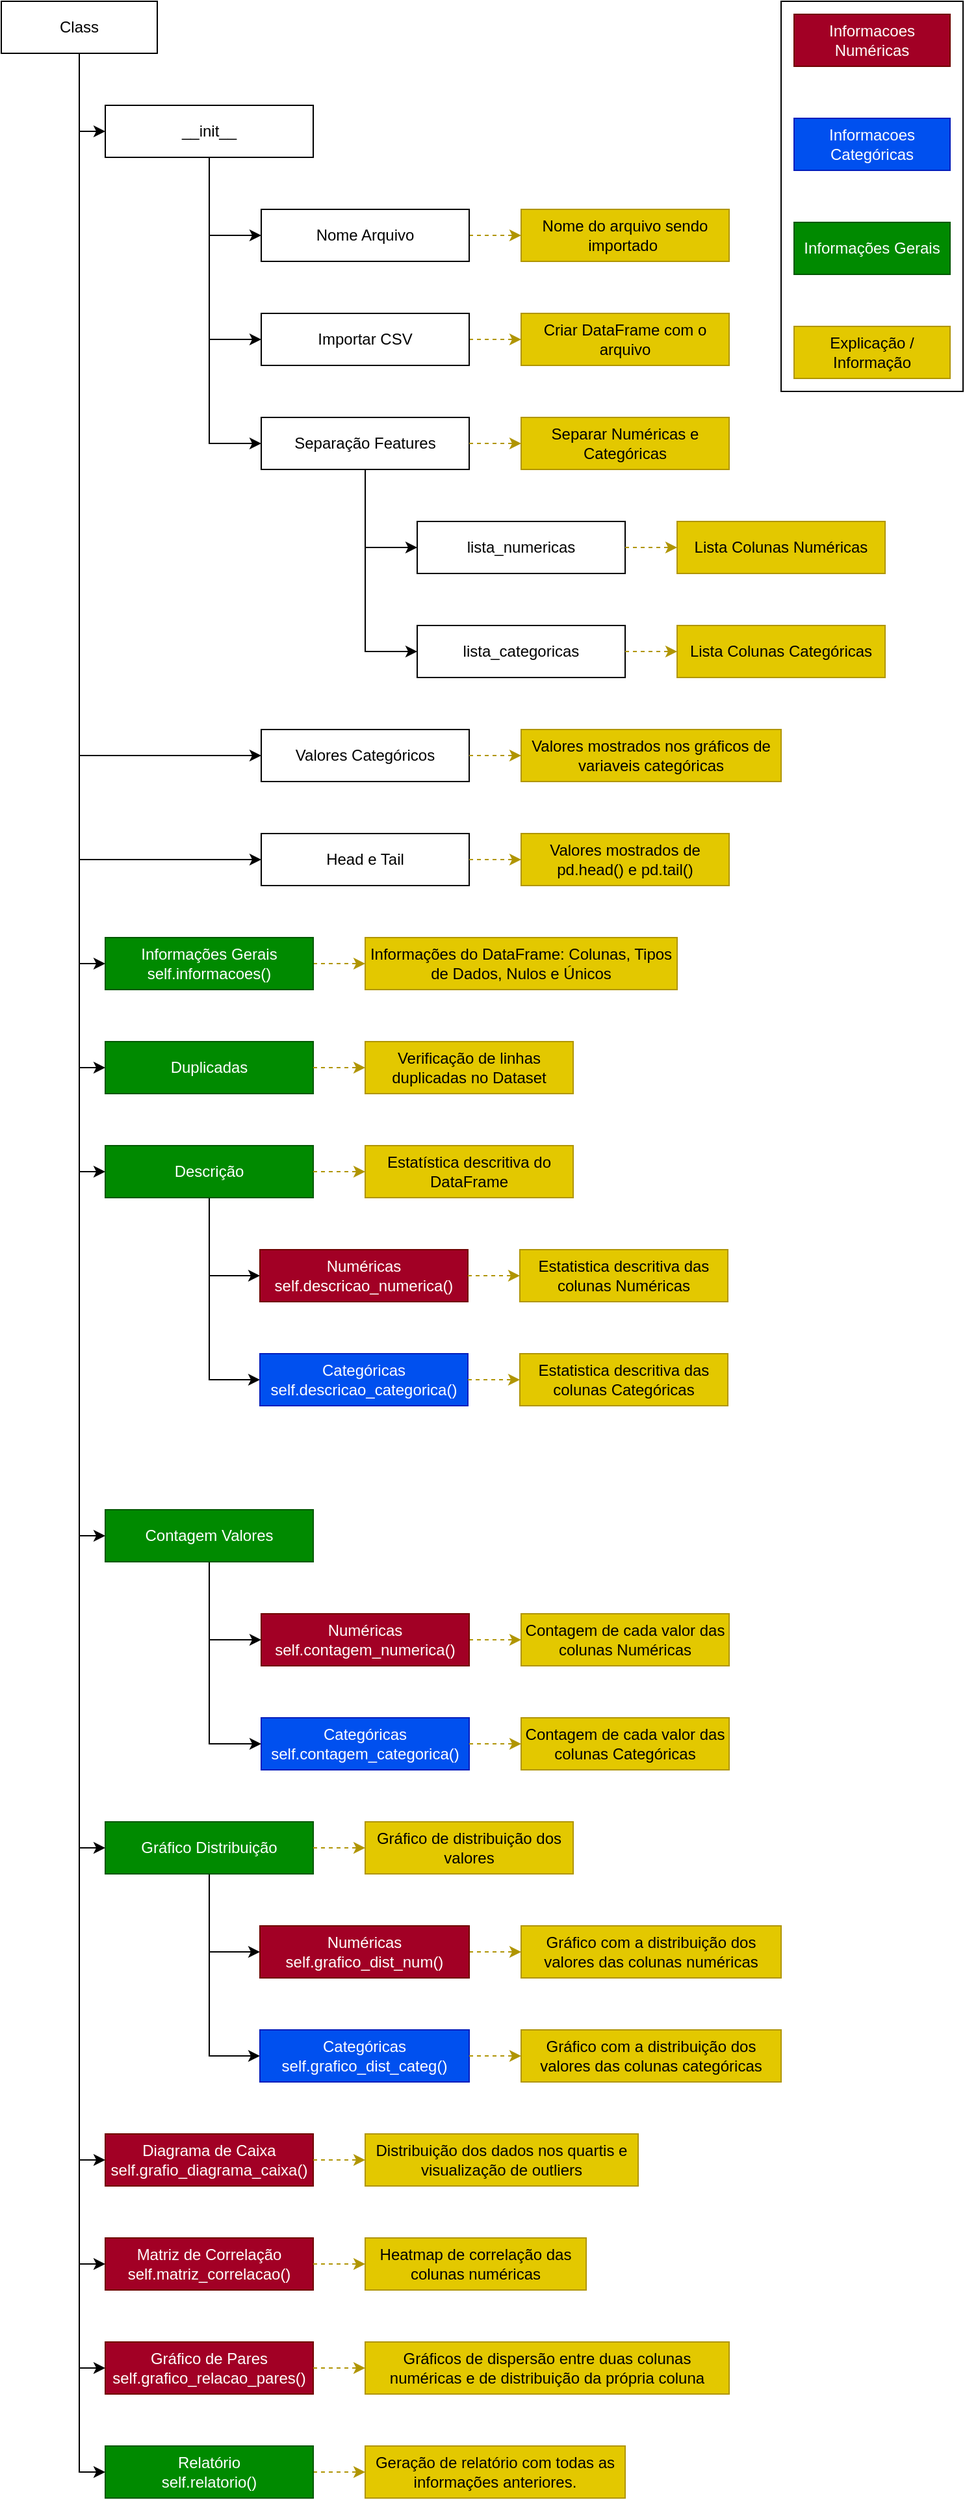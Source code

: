 <mxfile version="24.7.8">
  <diagram name="Page-1" id="e8NcMfRpyRCysMWZdbiD">
    <mxGraphModel dx="685" dy="813" grid="1" gridSize="10" guides="1" tooltips="1" connect="1" arrows="1" fold="1" page="1" pageScale="1" pageWidth="827" pageHeight="1169" math="0" shadow="0">
      <root>
        <mxCell id="0" />
        <mxCell id="1" parent="0" />
        <mxCell id="BRTqTrgbiYK0Ruy9-HGk-38" value="" style="edgeStyle=orthogonalEdgeStyle;rounded=0;orthogonalLoop=1;jettySize=auto;html=1;dashed=1;fillColor=#e3c800;strokeColor=#B09500;entryX=0;entryY=0.5;entryDx=0;entryDy=0;exitX=1;exitY=0.5;exitDx=0;exitDy=0;" parent="1" source="BRTqTrgbiYK0Ruy9-HGk-36" target="BRTqTrgbiYK0Ruy9-HGk-37" edge="1">
          <mxGeometry relative="1" as="geometry">
            <mxPoint x="389" y="1580" as="sourcePoint" />
            <mxPoint x="489" y="1610" as="targetPoint" />
          </mxGeometry>
        </mxCell>
        <mxCell id="_vq3Z08XX0XBP9HJLTH1-20" style="edgeStyle=orthogonalEdgeStyle;rounded=0;orthogonalLoop=1;jettySize=auto;html=1;entryX=0;entryY=0.5;entryDx=0;entryDy=0;exitX=0.5;exitY=1;exitDx=0;exitDy=0;" parent="1" source="TaPZH9mNPw8vO54X3EI6-1" target="_vq3Z08XX0XBP9HJLTH1-40" edge="1">
          <mxGeometry relative="1" as="geometry">
            <mxPoint x="50" y="280" as="sourcePoint" />
            <mxPoint x="160" y="1220" as="targetPoint" />
          </mxGeometry>
        </mxCell>
        <mxCell id="_vq3Z08XX0XBP9HJLTH1-30" style="edgeStyle=orthogonalEdgeStyle;rounded=0;orthogonalLoop=1;jettySize=auto;html=1;entryX=0;entryY=0.5;entryDx=0;entryDy=0;exitX=0.5;exitY=1;exitDx=0;exitDy=0;" parent="1" source="TaPZH9mNPw8vO54X3EI6-1" target="_vq3Z08XX0XBP9HJLTH1-27" edge="1">
          <mxGeometry relative="1" as="geometry">
            <mxPoint x="70" y="240" as="sourcePoint" />
          </mxGeometry>
        </mxCell>
        <mxCell id="MgwHLTYjM0skeYlXq_RX-8" style="edgeStyle=orthogonalEdgeStyle;rounded=0;orthogonalLoop=1;jettySize=auto;html=1;entryX=0;entryY=0.5;entryDx=0;entryDy=0;exitX=0.5;exitY=1;exitDx=0;exitDy=0;" parent="1" source="TaPZH9mNPw8vO54X3EI6-1" target="MgwHLTYjM0skeYlXq_RX-2" edge="1">
          <mxGeometry relative="1" as="geometry">
            <mxPoint x="50" y="130" as="sourcePoint" />
          </mxGeometry>
        </mxCell>
        <mxCell id="BRTqTrgbiYK0Ruy9-HGk-10" style="edgeStyle=orthogonalEdgeStyle;rounded=0;orthogonalLoop=1;jettySize=auto;html=1;entryX=0;entryY=0.5;entryDx=0;entryDy=0;exitX=0.5;exitY=1;exitDx=0;exitDy=0;" parent="1" source="TaPZH9mNPw8vO54X3EI6-1" target="BRTqTrgbiYK0Ruy9-HGk-9" edge="1">
          <mxGeometry relative="1" as="geometry" />
        </mxCell>
        <mxCell id="BRTqTrgbiYK0Ruy9-HGk-14" style="edgeStyle=orthogonalEdgeStyle;rounded=0;orthogonalLoop=1;jettySize=auto;html=1;entryX=0;entryY=0.5;entryDx=0;entryDy=0;exitX=0.5;exitY=1;exitDx=0;exitDy=0;" parent="1" source="TaPZH9mNPw8vO54X3EI6-1" target="BRTqTrgbiYK0Ruy9-HGk-13" edge="1">
          <mxGeometry relative="1" as="geometry" />
        </mxCell>
        <mxCell id="BRTqTrgbiYK0Ruy9-HGk-32" style="edgeStyle=orthogonalEdgeStyle;rounded=0;orthogonalLoop=1;jettySize=auto;html=1;exitX=0.5;exitY=1;exitDx=0;exitDy=0;entryX=0;entryY=0.5;entryDx=0;entryDy=0;" parent="1" source="TaPZH9mNPw8vO54X3EI6-1" target="BRTqTrgbiYK0Ruy9-HGk-31" edge="1">
          <mxGeometry relative="1" as="geometry">
            <mxPoint x="30" y="300" as="targetPoint" />
          </mxGeometry>
        </mxCell>
        <mxCell id="BRTqTrgbiYK0Ruy9-HGk-45" style="edgeStyle=orthogonalEdgeStyle;rounded=0;orthogonalLoop=1;jettySize=auto;html=1;exitX=0.5;exitY=1;exitDx=0;exitDy=0;entryX=0;entryY=0.5;entryDx=0;entryDy=0;" parent="1" source="TaPZH9mNPw8vO54X3EI6-1" target="BRTqTrgbiYK0Ruy9-HGk-44" edge="1">
          <mxGeometry relative="1" as="geometry">
            <mxPoint x="60" y="280" as="targetPoint" />
            <mxPoint x="60" y="110" as="sourcePoint" />
          </mxGeometry>
        </mxCell>
        <mxCell id="BRTqTrgbiYK0Ruy9-HGk-52" style="edgeStyle=orthogonalEdgeStyle;rounded=0;orthogonalLoop=1;jettySize=auto;html=1;exitX=0.5;exitY=1;exitDx=0;exitDy=0;entryX=0;entryY=0.5;entryDx=0;entryDy=0;" parent="1" source="TaPZH9mNPw8vO54X3EI6-1" target="BRTqTrgbiYK0Ruy9-HGk-49" edge="1">
          <mxGeometry relative="1" as="geometry">
            <mxPoint x="50" y="280" as="targetPoint" />
            <mxPoint x="70" y="120" as="sourcePoint" />
          </mxGeometry>
        </mxCell>
        <mxCell id="BRTqTrgbiYK0Ruy9-HGk-54" style="edgeStyle=orthogonalEdgeStyle;rounded=0;orthogonalLoop=1;jettySize=auto;html=1;exitX=0.5;exitY=1;exitDx=0;exitDy=0;entryX=0;entryY=0.5;entryDx=0;entryDy=0;" parent="1" source="TaPZH9mNPw8vO54X3EI6-1" target="BRTqTrgbiYK0Ruy9-HGk-53" edge="1">
          <mxGeometry relative="1" as="geometry">
            <mxPoint x="50" y="280" as="targetPoint" />
          </mxGeometry>
        </mxCell>
        <mxCell id="BRTqTrgbiYK0Ruy9-HGk-58" style="edgeStyle=orthogonalEdgeStyle;rounded=0;orthogonalLoop=1;jettySize=auto;html=1;exitX=0.5;exitY=1;exitDx=0;exitDy=0;entryX=0;entryY=0.5;entryDx=0;entryDy=0;" parent="1" source="TaPZH9mNPw8vO54X3EI6-1" target="BRTqTrgbiYK0Ruy9-HGk-57" edge="1">
          <mxGeometry relative="1" as="geometry">
            <mxPoint x="60" y="270" as="targetPoint" />
          </mxGeometry>
        </mxCell>
        <mxCell id="AU4asDcsTWeyy-CAVOsh-3" style="edgeStyle=orthogonalEdgeStyle;rounded=0;orthogonalLoop=1;jettySize=auto;html=1;entryX=0;entryY=0.5;entryDx=0;entryDy=0;exitX=0.5;exitY=1;exitDx=0;exitDy=0;" edge="1" parent="1" source="TaPZH9mNPw8vO54X3EI6-1" target="AU4asDcsTWeyy-CAVOsh-1">
          <mxGeometry relative="1" as="geometry" />
        </mxCell>
        <mxCell id="AU4asDcsTWeyy-CAVOsh-4" style="edgeStyle=orthogonalEdgeStyle;rounded=0;orthogonalLoop=1;jettySize=auto;html=1;entryX=0;entryY=0.5;entryDx=0;entryDy=0;exitX=0.5;exitY=1;exitDx=0;exitDy=0;" edge="1" parent="1" source="TaPZH9mNPw8vO54X3EI6-1" target="AU4asDcsTWeyy-CAVOsh-2">
          <mxGeometry relative="1" as="geometry" />
        </mxCell>
        <mxCell id="TaPZH9mNPw8vO54X3EI6-1" value="Class" style="rounded=0;whiteSpace=wrap;html=1;" parent="1" vertex="1">
          <mxGeometry x="40" y="40" width="120" height="40" as="geometry" />
        </mxCell>
        <mxCell id="TaPZH9mNPw8vO54X3EI6-5" value="" style="edgeStyle=orthogonalEdgeStyle;rounded=0;orthogonalLoop=1;jettySize=auto;html=1;dashed=1;fillColor=#e3c800;strokeColor=#B09500;exitX=1;exitY=0.5;exitDx=0;exitDy=0;entryX=0;entryY=0.5;entryDx=0;entryDy=0;" parent="1" source="TaPZH9mNPw8vO54X3EI6-2" target="TaPZH9mNPw8vO54X3EI6-4" edge="1">
          <mxGeometry relative="1" as="geometry">
            <mxPoint x="410" y="240" as="sourcePoint" />
          </mxGeometry>
        </mxCell>
        <mxCell id="TaPZH9mNPw8vO54X3EI6-2" value="Importar CSV" style="rounded=0;whiteSpace=wrap;html=1;" parent="1" vertex="1">
          <mxGeometry x="240" y="280" width="160" height="40" as="geometry" />
        </mxCell>
        <mxCell id="TaPZH9mNPw8vO54X3EI6-4" value="Criar DataFrame com o arquivo" style="rounded=0;whiteSpace=wrap;html=1;fillColor=#e3c800;fontColor=#000000;strokeColor=#B09500;" parent="1" vertex="1">
          <mxGeometry x="440" y="280" width="160" height="40" as="geometry" />
        </mxCell>
        <mxCell id="BRTqTrgbiYK0Ruy9-HGk-5" style="edgeStyle=orthogonalEdgeStyle;rounded=0;orthogonalLoop=1;jettySize=auto;html=1;entryX=0;entryY=0.5;entryDx=0;entryDy=0;exitX=0.5;exitY=1;exitDx=0;exitDy=0;" parent="1" source="TaPZH9mNPw8vO54X3EI6-6" target="_vq3Z08XX0XBP9HJLTH1-1" edge="1">
          <mxGeometry relative="1" as="geometry">
            <mxPoint x="190" y="440" as="sourcePoint" />
          </mxGeometry>
        </mxCell>
        <mxCell id="BRTqTrgbiYK0Ruy9-HGk-6" style="edgeStyle=orthogonalEdgeStyle;rounded=0;orthogonalLoop=1;jettySize=auto;html=1;entryX=0;entryY=0.5;entryDx=0;entryDy=0;exitX=0.5;exitY=1;exitDx=0;exitDy=0;" parent="1" source="TaPZH9mNPw8vO54X3EI6-6" target="_vq3Z08XX0XBP9HJLTH1-2" edge="1">
          <mxGeometry relative="1" as="geometry" />
        </mxCell>
        <mxCell id="TaPZH9mNPw8vO54X3EI6-6" value="Separação Features" style="rounded=0;whiteSpace=wrap;html=1;" parent="1" vertex="1">
          <mxGeometry x="240" y="360" width="160" height="40" as="geometry" />
        </mxCell>
        <mxCell id="TaPZH9mNPw8vO54X3EI6-8" value="Separar Numéricas e Categóricas" style="rounded=0;whiteSpace=wrap;html=1;fillColor=#e3c800;fontColor=#000000;strokeColor=#B09500;" parent="1" vertex="1">
          <mxGeometry x="440" y="360" width="160" height="40" as="geometry" />
        </mxCell>
        <mxCell id="TaPZH9mNPw8vO54X3EI6-9" value="" style="edgeStyle=orthogonalEdgeStyle;rounded=0;orthogonalLoop=1;jettySize=auto;html=1;dashed=1;fillColor=#e3c800;strokeColor=#B09500;exitX=1;exitY=0.5;exitDx=0;exitDy=0;entryX=0;entryY=0.5;entryDx=0;entryDy=0;" parent="1" source="TaPZH9mNPw8vO54X3EI6-6" target="TaPZH9mNPw8vO54X3EI6-8" edge="1">
          <mxGeometry relative="1" as="geometry">
            <mxPoint x="330" y="310" as="sourcePoint" />
            <mxPoint x="490" y="450" as="targetPoint" />
          </mxGeometry>
        </mxCell>
        <mxCell id="_vq3Z08XX0XBP9HJLTH1-1" value="lista_numericas" style="rounded=0;whiteSpace=wrap;html=1;" parent="1" vertex="1">
          <mxGeometry x="360" y="440" width="160" height="40" as="geometry" />
        </mxCell>
        <mxCell id="_vq3Z08XX0XBP9HJLTH1-2" value="lista_categoricas" style="rounded=0;whiteSpace=wrap;html=1;" parent="1" vertex="1">
          <mxGeometry x="360" y="520" width="160" height="40" as="geometry" />
        </mxCell>
        <mxCell id="_vq3Z08XX0XBP9HJLTH1-13" value="Lista Colunas Numéricas" style="rounded=0;whiteSpace=wrap;html=1;fillColor=#e3c800;fontColor=#000000;strokeColor=#B09500;" parent="1" vertex="1">
          <mxGeometry x="560" y="440" width="160" height="40" as="geometry" />
        </mxCell>
        <mxCell id="_vq3Z08XX0XBP9HJLTH1-14" value="" style="edgeStyle=orthogonalEdgeStyle;rounded=0;orthogonalLoop=1;jettySize=auto;html=1;dashed=1;fillColor=#e3c800;strokeColor=#B09500;entryX=0;entryY=0.5;entryDx=0;entryDy=0;exitX=1;exitY=0.5;exitDx=0;exitDy=0;" parent="1" source="_vq3Z08XX0XBP9HJLTH1-1" target="_vq3Z08XX0XBP9HJLTH1-13" edge="1">
          <mxGeometry relative="1" as="geometry">
            <mxPoint x="450" y="430" as="sourcePoint" />
            <mxPoint x="570" y="530" as="targetPoint" />
          </mxGeometry>
        </mxCell>
        <mxCell id="_vq3Z08XX0XBP9HJLTH1-15" value="Lista Colunas Categóricas" style="rounded=0;whiteSpace=wrap;html=1;fillColor=#e3c800;fontColor=#000000;strokeColor=#B09500;" parent="1" vertex="1">
          <mxGeometry x="560" y="520" width="160" height="40" as="geometry" />
        </mxCell>
        <mxCell id="_vq3Z08XX0XBP9HJLTH1-16" value="" style="edgeStyle=orthogonalEdgeStyle;rounded=0;orthogonalLoop=1;jettySize=auto;html=1;dashed=1;fillColor=#e3c800;strokeColor=#B09500;entryX=0;entryY=0.5;entryDx=0;entryDy=0;exitX=1;exitY=0.5;exitDx=0;exitDy=0;" parent="1" source="_vq3Z08XX0XBP9HJLTH1-2" target="_vq3Z08XX0XBP9HJLTH1-15" edge="1">
          <mxGeometry relative="1" as="geometry">
            <mxPoint x="460" y="510" as="sourcePoint" />
            <mxPoint x="570" y="610" as="targetPoint" />
          </mxGeometry>
        </mxCell>
        <mxCell id="BRTqTrgbiYK0Ruy9-HGk-25" value="" style="edgeStyle=orthogonalEdgeStyle;rounded=0;orthogonalLoop=1;jettySize=auto;html=1;fillColor=#e3c800;strokeColor=#B09500;dashed=1;entryX=0;entryY=0.5;entryDx=0;entryDy=0;exitX=1;exitY=0.5;exitDx=0;exitDy=0;" parent="1" source="_vq3Z08XX0XBP9HJLTH1-21" target="_vq3Z08XX0XBP9HJLTH1-24" edge="1">
          <mxGeometry relative="1" as="geometry">
            <mxPoint x="420" y="1240" as="sourcePoint" />
            <mxPoint x="430" y="1260" as="targetPoint" />
          </mxGeometry>
        </mxCell>
        <mxCell id="_vq3Z08XX0XBP9HJLTH1-21" value="&lt;div&gt;Numéricas&lt;/div&gt;&lt;div&gt;self.contagem_numerica()&lt;br&gt;&lt;/div&gt;" style="rounded=0;whiteSpace=wrap;html=1;fillColor=#a20025;fontColor=#ffffff;strokeColor=#6F0000;" parent="1" vertex="1">
          <mxGeometry x="240" y="1280" width="160" height="40" as="geometry" />
        </mxCell>
        <mxCell id="_vq3Z08XX0XBP9HJLTH1-24" value="Contagem de cada valor das colunas Numéricas" style="rounded=0;whiteSpace=wrap;html=1;fillColor=#e3c800;fontColor=#000000;strokeColor=#B09500;" parent="1" vertex="1">
          <mxGeometry x="440" y="1280" width="160" height="40" as="geometry" />
        </mxCell>
        <mxCell id="_vq3Z08XX0XBP9HJLTH1-28" style="edgeStyle=orthogonalEdgeStyle;rounded=0;orthogonalLoop=1;jettySize=auto;html=1;entryX=0;entryY=0.5;entryDx=0;entryDy=0;exitX=0.5;exitY=1;exitDx=0;exitDy=0;" parent="1" source="_vq3Z08XX0XBP9HJLTH1-27" target="TaPZH9mNPw8vO54X3EI6-2" edge="1">
          <mxGeometry relative="1" as="geometry" />
        </mxCell>
        <mxCell id="_vq3Z08XX0XBP9HJLTH1-29" style="edgeStyle=orthogonalEdgeStyle;rounded=0;orthogonalLoop=1;jettySize=auto;html=1;entryX=0;entryY=0.5;entryDx=0;entryDy=0;exitX=0.5;exitY=1;exitDx=0;exitDy=0;" parent="1" source="_vq3Z08XX0XBP9HJLTH1-27" target="TaPZH9mNPw8vO54X3EI6-6" edge="1">
          <mxGeometry relative="1" as="geometry" />
        </mxCell>
        <mxCell id="BRTqTrgbiYK0Ruy9-HGk-2" style="edgeStyle=orthogonalEdgeStyle;rounded=0;orthogonalLoop=1;jettySize=auto;html=1;entryX=0;entryY=0.5;entryDx=0;entryDy=0;exitX=0.5;exitY=1;exitDx=0;exitDy=0;" parent="1" source="_vq3Z08XX0XBP9HJLTH1-27" target="BRTqTrgbiYK0Ruy9-HGk-1" edge="1">
          <mxGeometry relative="1" as="geometry">
            <mxPoint x="140" y="190" as="sourcePoint" />
          </mxGeometry>
        </mxCell>
        <mxCell id="_vq3Z08XX0XBP9HJLTH1-27" value="__init__" style="rounded=0;whiteSpace=wrap;html=1;" parent="1" vertex="1">
          <mxGeometry x="120" y="120" width="160" height="40" as="geometry" />
        </mxCell>
        <mxCell id="_vq3Z08XX0XBP9HJLTH1-40" value="Duplicadas" style="rounded=0;whiteSpace=wrap;html=1;fillColor=#008a00;fontColor=#ffffff;strokeColor=#005700;" parent="1" vertex="1">
          <mxGeometry x="120" y="840" width="160" height="40" as="geometry" />
        </mxCell>
        <mxCell id="_vq3Z08XX0XBP9HJLTH1-41" value="Verificação de linhas duplicadas no Dataset" style="rounded=0;whiteSpace=wrap;html=1;fillColor=#e3c800;fontColor=#000000;strokeColor=#B09500;" parent="1" vertex="1">
          <mxGeometry x="320" y="840" width="160" height="40" as="geometry" />
        </mxCell>
        <mxCell id="_vq3Z08XX0XBP9HJLTH1-42" value="" style="edgeStyle=orthogonalEdgeStyle;rounded=0;orthogonalLoop=1;jettySize=auto;html=1;dashed=1;fillColor=#e3c800;strokeColor=#B09500;entryX=0;entryY=0.5;entryDx=0;entryDy=0;exitX=1;exitY=0.5;exitDx=0;exitDy=0;" parent="1" source="_vq3Z08XX0XBP9HJLTH1-40" target="_vq3Z08XX0XBP9HJLTH1-41" edge="1">
          <mxGeometry relative="1" as="geometry">
            <mxPoint x="280" y="910" as="sourcePoint" />
            <mxPoint x="370" y="930" as="targetPoint" />
          </mxGeometry>
        </mxCell>
        <mxCell id="_vq3Z08XX0XBP9HJLTH1-43" value="&lt;div&gt;Categóricas&lt;/div&gt;&lt;div&gt;self.contagem_categorica()&lt;br&gt;&lt;/div&gt;" style="rounded=0;whiteSpace=wrap;html=1;fillColor=#0050ef;fontColor=#ffffff;strokeColor=#001DBC;" parent="1" vertex="1">
          <mxGeometry x="240" y="1360" width="160" height="40" as="geometry" />
        </mxCell>
        <mxCell id="_vq3Z08XX0XBP9HJLTH1-44" value="Contagem de cada valor das colunas Categóricas" style="rounded=0;whiteSpace=wrap;html=1;fillColor=#e3c800;fontColor=#000000;strokeColor=#B09500;" parent="1" vertex="1">
          <mxGeometry x="440" y="1360" width="160" height="40" as="geometry" />
        </mxCell>
        <mxCell id="_vq3Z08XX0XBP9HJLTH1-45" value="" style="edgeStyle=orthogonalEdgeStyle;rounded=0;orthogonalLoop=1;jettySize=auto;html=1;dashed=1;fillColor=#e3c800;strokeColor=#B09500;entryX=0;entryY=0.5;entryDx=0;entryDy=0;exitX=1;exitY=0.5;exitDx=0;exitDy=0;" parent="1" source="_vq3Z08XX0XBP9HJLTH1-43" target="_vq3Z08XX0XBP9HJLTH1-44" edge="1">
          <mxGeometry relative="1" as="geometry">
            <mxPoint x="390" y="1410" as="sourcePoint" />
            <mxPoint x="490" y="1450" as="targetPoint" />
          </mxGeometry>
        </mxCell>
        <mxCell id="BRTqTrgbiYK0Ruy9-HGk-42" style="edgeStyle=orthogonalEdgeStyle;rounded=0;orthogonalLoop=1;jettySize=auto;html=1;entryX=0;entryY=0.5;entryDx=0;entryDy=0;" parent="1" source="MgwHLTYjM0skeYlXq_RX-2" target="BRTqTrgbiYK0Ruy9-HGk-36" edge="1">
          <mxGeometry relative="1" as="geometry" />
        </mxCell>
        <mxCell id="BRTqTrgbiYK0Ruy9-HGk-43" style="edgeStyle=orthogonalEdgeStyle;rounded=0;orthogonalLoop=1;jettySize=auto;html=1;entryX=0;entryY=0.5;entryDx=0;entryDy=0;" parent="1" source="MgwHLTYjM0skeYlXq_RX-2" target="BRTqTrgbiYK0Ruy9-HGk-39" edge="1">
          <mxGeometry relative="1" as="geometry" />
        </mxCell>
        <mxCell id="MgwHLTYjM0skeYlXq_RX-2" value="Gráfico Distribuição" style="rounded=0;whiteSpace=wrap;html=1;fillColor=#008a00;fontColor=#ffffff;strokeColor=#005700;" parent="1" vertex="1">
          <mxGeometry x="120" y="1440" width="160" height="40" as="geometry" />
        </mxCell>
        <mxCell id="mS4xfOYdUZrDkrwLqn_w-1" value="Gráfico de distribuição dos valores" style="rounded=0;whiteSpace=wrap;html=1;fillColor=#e3c800;fontColor=#000000;strokeColor=#B09500;" parent="1" vertex="1">
          <mxGeometry x="320" y="1440" width="160" height="40" as="geometry" />
        </mxCell>
        <mxCell id="mS4xfOYdUZrDkrwLqn_w-2" value="" style="edgeStyle=orthogonalEdgeStyle;rounded=0;orthogonalLoop=1;jettySize=auto;html=1;dashed=1;fillColor=#e3c800;strokeColor=#B09500;entryX=0;entryY=0.5;entryDx=0;entryDy=0;exitX=1;exitY=0.5;exitDx=0;exitDy=0;" parent="1" source="MgwHLTYjM0skeYlXq_RX-2" target="mS4xfOYdUZrDkrwLqn_w-1" edge="1">
          <mxGeometry relative="1" as="geometry">
            <mxPoint x="340" y="1490" as="sourcePoint" />
            <mxPoint x="450" y="1600" as="targetPoint" />
          </mxGeometry>
        </mxCell>
        <mxCell id="BRTqTrgbiYK0Ruy9-HGk-4" style="edgeStyle=orthogonalEdgeStyle;rounded=0;orthogonalLoop=1;jettySize=auto;html=1;entryX=0;entryY=0.5;entryDx=0;entryDy=0;dashed=1;fillColor=#e3c800;strokeColor=#B09500;exitX=1;exitY=0.5;exitDx=0;exitDy=0;" parent="1" source="BRTqTrgbiYK0Ruy9-HGk-1" target="BRTqTrgbiYK0Ruy9-HGk-3" edge="1">
          <mxGeometry relative="1" as="geometry" />
        </mxCell>
        <mxCell id="BRTqTrgbiYK0Ruy9-HGk-1" value="Nome Arquivo" style="rounded=0;whiteSpace=wrap;html=1;" parent="1" vertex="1">
          <mxGeometry x="240" y="200" width="160" height="40" as="geometry" />
        </mxCell>
        <mxCell id="BRTqTrgbiYK0Ruy9-HGk-3" value="Nome do arquivo sendo importado&amp;nbsp;" style="rounded=0;whiteSpace=wrap;html=1;fillColor=#e3c800;fontColor=#000000;strokeColor=#B09500;" parent="1" vertex="1">
          <mxGeometry x="440" y="200" width="160" height="40" as="geometry" />
        </mxCell>
        <mxCell id="BRTqTrgbiYK0Ruy9-HGk-8" value="" style="group" parent="1" vertex="1" connectable="0">
          <mxGeometry x="640" y="40" width="140" height="300" as="geometry" />
        </mxCell>
        <mxCell id="_vq3Z08XX0XBP9HJLTH1-32" value="Informacoes Numéricas" style="rounded=0;whiteSpace=wrap;html=1;fillColor=#a20025;fontColor=#ffffff;strokeColor=#6F0000;" parent="BRTqTrgbiYK0Ruy9-HGk-8" vertex="1">
          <mxGeometry x="10" y="10" width="120" height="40" as="geometry" />
        </mxCell>
        <mxCell id="_vq3Z08XX0XBP9HJLTH1-33" value="Informacoes Categóricas" style="rounded=0;whiteSpace=wrap;html=1;fillColor=#0050ef;fontColor=#ffffff;strokeColor=#001DBC;" parent="BRTqTrgbiYK0Ruy9-HGk-8" vertex="1">
          <mxGeometry x="10" y="90" width="120" height="40" as="geometry" />
        </mxCell>
        <mxCell id="_vq3Z08XX0XBP9HJLTH1-34" value="Explicação / Informação" style="rounded=0;whiteSpace=wrap;html=1;fillColor=#e3c800;fontColor=#000000;strokeColor=#B09500;" parent="BRTqTrgbiYK0Ruy9-HGk-8" vertex="1">
          <mxGeometry x="10" y="250" width="120" height="40" as="geometry" />
        </mxCell>
        <mxCell id="mS4xfOYdUZrDkrwLqn_w-5" value="Informações Gerais" style="rounded=0;whiteSpace=wrap;html=1;fillColor=#008a00;fontColor=#ffffff;strokeColor=#005700;" parent="BRTqTrgbiYK0Ruy9-HGk-8" vertex="1">
          <mxGeometry x="10" y="170" width="120" height="40" as="geometry" />
        </mxCell>
        <mxCell id="BRTqTrgbiYK0Ruy9-HGk-7" value="" style="rounded=0;whiteSpace=wrap;html=1;fillColor=none;" parent="BRTqTrgbiYK0Ruy9-HGk-8" vertex="1">
          <mxGeometry width="140" height="300" as="geometry" />
        </mxCell>
        <mxCell id="BRTqTrgbiYK0Ruy9-HGk-12" style="edgeStyle=orthogonalEdgeStyle;rounded=0;orthogonalLoop=1;jettySize=auto;html=1;entryX=0;entryY=0.5;entryDx=0;entryDy=0;fillColor=#e3c800;strokeColor=#B09500;dashed=1;exitX=1;exitY=0.5;exitDx=0;exitDy=0;" parent="1" source="BRTqTrgbiYK0Ruy9-HGk-9" target="BRTqTrgbiYK0Ruy9-HGk-11" edge="1">
          <mxGeometry relative="1" as="geometry" />
        </mxCell>
        <mxCell id="BRTqTrgbiYK0Ruy9-HGk-9" value="Informações Gerais&lt;div&gt;self.informacoes()&lt;/div&gt;" style="rounded=0;whiteSpace=wrap;html=1;fillColor=#008a00;fontColor=#ffffff;strokeColor=#005700;" parent="1" vertex="1">
          <mxGeometry x="120" y="760" width="160" height="40" as="geometry" />
        </mxCell>
        <mxCell id="BRTqTrgbiYK0Ruy9-HGk-11" value="Informações do DataFrame: Colunas, Tipos de Dados, Nulos e Únicos" style="rounded=0;whiteSpace=wrap;html=1;fillColor=#e3c800;fontColor=#000000;strokeColor=#B09500;" parent="1" vertex="1">
          <mxGeometry x="320" y="760" width="240" height="40" as="geometry" />
        </mxCell>
        <mxCell id="BRTqTrgbiYK0Ruy9-HGk-21" style="edgeStyle=orthogonalEdgeStyle;rounded=0;orthogonalLoop=1;jettySize=auto;html=1;entryX=0;entryY=0.5;entryDx=0;entryDy=0;exitX=0.5;exitY=1;exitDx=0;exitDy=0;" parent="1" source="BRTqTrgbiYK0Ruy9-HGk-13" target="BRTqTrgbiYK0Ruy9-HGk-18" edge="1">
          <mxGeometry relative="1" as="geometry">
            <mxPoint x="110" y="990" as="sourcePoint" />
          </mxGeometry>
        </mxCell>
        <mxCell id="BRTqTrgbiYK0Ruy9-HGk-22" style="edgeStyle=orthogonalEdgeStyle;rounded=0;orthogonalLoop=1;jettySize=auto;html=1;entryX=0;entryY=0.5;entryDx=0;entryDy=0;exitX=0.5;exitY=1;exitDx=0;exitDy=0;" parent="1" source="BRTqTrgbiYK0Ruy9-HGk-13" target="BRTqTrgbiYK0Ruy9-HGk-19" edge="1">
          <mxGeometry relative="1" as="geometry">
            <mxPoint x="130" y="1030" as="sourcePoint" />
          </mxGeometry>
        </mxCell>
        <mxCell id="BRTqTrgbiYK0Ruy9-HGk-13" value="Descrição" style="rounded=0;whiteSpace=wrap;html=1;fillColor=#008a00;fontColor=#ffffff;strokeColor=#005700;" parent="1" vertex="1">
          <mxGeometry x="120" y="920" width="160" height="40" as="geometry" />
        </mxCell>
        <mxCell id="BRTqTrgbiYK0Ruy9-HGk-15" value="Estatística descritiva do DataFrame" style="rounded=0;whiteSpace=wrap;html=1;fillColor=#e3c800;fontColor=#000000;strokeColor=#B09500;" parent="1" vertex="1">
          <mxGeometry x="320" y="920" width="160" height="40" as="geometry" />
        </mxCell>
        <mxCell id="BRTqTrgbiYK0Ruy9-HGk-16" value="" style="edgeStyle=orthogonalEdgeStyle;rounded=0;orthogonalLoop=1;jettySize=auto;html=1;dashed=1;fillColor=#e3c800;strokeColor=#B09500;entryX=0;entryY=0.5;entryDx=0;entryDy=0;exitX=1;exitY=0.5;exitDx=0;exitDy=0;" parent="1" source="BRTqTrgbiYK0Ruy9-HGk-13" target="BRTqTrgbiYK0Ruy9-HGk-15" edge="1">
          <mxGeometry relative="1" as="geometry">
            <mxPoint x="270" y="960" as="sourcePoint" />
            <mxPoint x="370" y="1010" as="targetPoint" />
          </mxGeometry>
        </mxCell>
        <mxCell id="BRTqTrgbiYK0Ruy9-HGk-18" value="Numéricas&lt;div&gt;self.descricao_numerica()&lt;/div&gt;" style="rounded=0;whiteSpace=wrap;html=1;fillColor=#a20025;fontColor=#ffffff;strokeColor=#6F0000;" parent="1" vertex="1">
          <mxGeometry x="239" y="1000" width="160" height="40" as="geometry" />
        </mxCell>
        <mxCell id="BRTqTrgbiYK0Ruy9-HGk-19" value="Categóricas&lt;div&gt;self.descricao_categorica()&lt;/div&gt;" style="rounded=0;whiteSpace=wrap;html=1;fillColor=#0050ef;fontColor=#ffffff;strokeColor=#001DBC;" parent="1" vertex="1">
          <mxGeometry x="239" y="1080" width="160" height="40" as="geometry" />
        </mxCell>
        <mxCell id="BRTqTrgbiYK0Ruy9-HGk-27" value="Estatistica descritiva das colunas Numéricas" style="rounded=0;whiteSpace=wrap;html=1;fillColor=#e3c800;fontColor=#000000;strokeColor=#B09500;" parent="1" vertex="1">
          <mxGeometry x="439" y="1000" width="160" height="40" as="geometry" />
        </mxCell>
        <mxCell id="BRTqTrgbiYK0Ruy9-HGk-28" style="edgeStyle=orthogonalEdgeStyle;rounded=0;orthogonalLoop=1;jettySize=auto;html=1;entryX=0;entryY=0.5;entryDx=0;entryDy=0;exitX=1;exitY=0.5;exitDx=0;exitDy=0;fillColor=#e3c800;strokeColor=#B09500;dashed=1;" parent="1" source="BRTqTrgbiYK0Ruy9-HGk-18" target="BRTqTrgbiYK0Ruy9-HGk-27" edge="1">
          <mxGeometry relative="1" as="geometry">
            <mxPoint x="329" y="950" as="sourcePoint" />
            <mxPoint x="409" y="950" as="targetPoint" />
          </mxGeometry>
        </mxCell>
        <mxCell id="BRTqTrgbiYK0Ruy9-HGk-29" style="edgeStyle=orthogonalEdgeStyle;rounded=0;orthogonalLoop=1;jettySize=auto;html=1;entryX=0;entryY=0.5;entryDx=0;entryDy=0;exitX=1;exitY=0.5;exitDx=0;exitDy=0;fillColor=#e3c800;strokeColor=#B09500;dashed=1;" parent="1" source="BRTqTrgbiYK0Ruy9-HGk-19" target="BRTqTrgbiYK0Ruy9-HGk-30" edge="1">
          <mxGeometry relative="1" as="geometry">
            <mxPoint x="339" y="960" as="sourcePoint" />
            <mxPoint x="419" y="960" as="targetPoint" />
          </mxGeometry>
        </mxCell>
        <mxCell id="BRTqTrgbiYK0Ruy9-HGk-30" value="Estatistica descritiva das colunas Categóricas" style="rounded=0;whiteSpace=wrap;html=1;fillColor=#e3c800;fontColor=#000000;strokeColor=#B09500;" parent="1" vertex="1">
          <mxGeometry x="439" y="1080" width="160" height="40" as="geometry" />
        </mxCell>
        <mxCell id="BRTqTrgbiYK0Ruy9-HGk-33" style="edgeStyle=orthogonalEdgeStyle;rounded=0;orthogonalLoop=1;jettySize=auto;html=1;entryX=0;entryY=0.5;entryDx=0;entryDy=0;exitX=0.5;exitY=1;exitDx=0;exitDy=0;" parent="1" source="BRTqTrgbiYK0Ruy9-HGk-31" target="_vq3Z08XX0XBP9HJLTH1-21" edge="1">
          <mxGeometry relative="1" as="geometry">
            <mxPoint x="130" y="1300" as="sourcePoint" />
          </mxGeometry>
        </mxCell>
        <mxCell id="BRTqTrgbiYK0Ruy9-HGk-34" style="edgeStyle=orthogonalEdgeStyle;rounded=0;orthogonalLoop=1;jettySize=auto;html=1;entryX=0;entryY=0.5;entryDx=0;entryDy=0;exitX=0.5;exitY=1;exitDx=0;exitDy=0;" parent="1" source="BRTqTrgbiYK0Ruy9-HGk-31" target="_vq3Z08XX0XBP9HJLTH1-43" edge="1">
          <mxGeometry relative="1" as="geometry">
            <mxPoint x="120" y="1280" as="sourcePoint" />
          </mxGeometry>
        </mxCell>
        <mxCell id="BRTqTrgbiYK0Ruy9-HGk-31" value="Contagem Valores" style="rounded=0;whiteSpace=wrap;html=1;fillColor=#008a00;fontColor=#ffffff;strokeColor=#005700;" parent="1" vertex="1">
          <mxGeometry x="120" y="1200" width="160" height="40" as="geometry" />
        </mxCell>
        <mxCell id="BRTqTrgbiYK0Ruy9-HGk-36" value="&lt;div&gt;Numéricas&lt;/div&gt;&lt;div&gt;self.grafico_dist_num()&lt;/div&gt;" style="rounded=0;whiteSpace=wrap;html=1;fillColor=#a20025;fontColor=#ffffff;strokeColor=#6F0000;" parent="1" vertex="1">
          <mxGeometry x="239" y="1520" width="161" height="40" as="geometry" />
        </mxCell>
        <mxCell id="BRTqTrgbiYK0Ruy9-HGk-37" value="Gráfico com a distribuição dos valores das colunas numéricas" style="rounded=0;whiteSpace=wrap;html=1;fillColor=#e3c800;fontColor=#000000;strokeColor=#B09500;" parent="1" vertex="1">
          <mxGeometry x="440" y="1520" width="200" height="40" as="geometry" />
        </mxCell>
        <mxCell id="BRTqTrgbiYK0Ruy9-HGk-39" value="&lt;div&gt;Categóricas&lt;/div&gt;&lt;div&gt;self.grafico_dist_categ()&lt;/div&gt;" style="rounded=0;whiteSpace=wrap;html=1;fillColor=#0050ef;fontColor=#ffffff;strokeColor=#001DBC;" parent="1" vertex="1">
          <mxGeometry x="239" y="1600" width="161" height="40" as="geometry" />
        </mxCell>
        <mxCell id="BRTqTrgbiYK0Ruy9-HGk-40" value="Gráfico com a distribuição dos valores das colunas categóricas" style="rounded=0;whiteSpace=wrap;html=1;fillColor=#e3c800;fontColor=#000000;strokeColor=#B09500;" parent="1" vertex="1">
          <mxGeometry x="440" y="1600" width="200" height="40" as="geometry" />
        </mxCell>
        <mxCell id="BRTqTrgbiYK0Ruy9-HGk-41" value="" style="edgeStyle=orthogonalEdgeStyle;rounded=0;orthogonalLoop=1;jettySize=auto;html=1;dashed=1;fillColor=#e3c800;strokeColor=#B09500;entryX=0;entryY=0.5;entryDx=0;entryDy=0;exitX=1;exitY=0.5;exitDx=0;exitDy=0;" parent="1" source="BRTqTrgbiYK0Ruy9-HGk-39" target="BRTqTrgbiYK0Ruy9-HGk-40" edge="1">
          <mxGeometry relative="1" as="geometry">
            <mxPoint x="389" y="1650" as="sourcePoint" />
            <mxPoint x="489" y="1690" as="targetPoint" />
          </mxGeometry>
        </mxCell>
        <mxCell id="BRTqTrgbiYK0Ruy9-HGk-44" value="&lt;div&gt;Diagrama de Caixa&lt;/div&gt;&lt;div&gt;self.grafio_diagrama_caixa()&lt;/div&gt;" style="rounded=0;whiteSpace=wrap;html=1;fillColor=#a20025;fontColor=#ffffff;strokeColor=#6F0000;" parent="1" vertex="1">
          <mxGeometry x="120" y="1680" width="160" height="40" as="geometry" />
        </mxCell>
        <mxCell id="BRTqTrgbiYK0Ruy9-HGk-47" value="Distribuição dos dados nos quartis e visualização de outliers" style="rounded=0;whiteSpace=wrap;html=1;fillColor=#e3c800;fontColor=#000000;strokeColor=#B09500;" parent="1" vertex="1">
          <mxGeometry x="320" y="1680" width="210" height="40" as="geometry" />
        </mxCell>
        <mxCell id="BRTqTrgbiYK0Ruy9-HGk-48" value="" style="edgeStyle=orthogonalEdgeStyle;rounded=0;orthogonalLoop=1;jettySize=auto;html=1;dashed=1;fillColor=#e3c800;strokeColor=#B09500;entryX=0;entryY=0.5;entryDx=0;entryDy=0;exitX=1;exitY=0.5;exitDx=0;exitDy=0;" parent="1" source="BRTqTrgbiYK0Ruy9-HGk-44" target="BRTqTrgbiYK0Ruy9-HGk-47" edge="1">
          <mxGeometry relative="1" as="geometry">
            <mxPoint x="270" y="1740" as="sourcePoint" />
            <mxPoint x="370" y="1770" as="targetPoint" />
          </mxGeometry>
        </mxCell>
        <mxCell id="BRTqTrgbiYK0Ruy9-HGk-49" value="&lt;div&gt;Matriz de Correlação&lt;/div&gt;&lt;div&gt;self.matriz_correlacao()&lt;/div&gt;" style="rounded=0;whiteSpace=wrap;html=1;fillColor=#a20025;fontColor=#ffffff;strokeColor=#6F0000;" parent="1" vertex="1">
          <mxGeometry x="120" y="1760" width="160" height="40" as="geometry" />
        </mxCell>
        <mxCell id="BRTqTrgbiYK0Ruy9-HGk-50" value="Heatmap de correlação das colunas numéricas" style="rounded=0;whiteSpace=wrap;html=1;fillColor=#e3c800;fontColor=#000000;strokeColor=#B09500;" parent="1" vertex="1">
          <mxGeometry x="320" y="1760" width="170" height="40" as="geometry" />
        </mxCell>
        <mxCell id="BRTqTrgbiYK0Ruy9-HGk-51" value="" style="edgeStyle=orthogonalEdgeStyle;rounded=0;orthogonalLoop=1;jettySize=auto;html=1;dashed=1;fillColor=#e3c800;strokeColor=#B09500;entryX=0;entryY=0.5;entryDx=0;entryDy=0;exitX=1;exitY=0.5;exitDx=0;exitDy=0;" parent="1" source="BRTqTrgbiYK0Ruy9-HGk-49" target="BRTqTrgbiYK0Ruy9-HGk-50" edge="1">
          <mxGeometry relative="1" as="geometry">
            <mxPoint x="270" y="1820" as="sourcePoint" />
            <mxPoint x="370" y="1850" as="targetPoint" />
          </mxGeometry>
        </mxCell>
        <mxCell id="BRTqTrgbiYK0Ruy9-HGk-53" value="&lt;div&gt;Gráfico de Pares&lt;/div&gt;&lt;div&gt;self.grafico_relacao_pares()&lt;/div&gt;" style="rounded=0;whiteSpace=wrap;html=1;fillColor=#a20025;fontColor=#ffffff;strokeColor=#6F0000;" parent="1" vertex="1">
          <mxGeometry x="120" y="1840" width="160" height="40" as="geometry" />
        </mxCell>
        <mxCell id="BRTqTrgbiYK0Ruy9-HGk-55" value="Gráficos de dispersão entre duas colunas numéricas e de distribuição da própria coluna" style="rounded=0;whiteSpace=wrap;html=1;fillColor=#e3c800;fontColor=#000000;strokeColor=#B09500;" parent="1" vertex="1">
          <mxGeometry x="320" y="1840" width="280" height="40" as="geometry" />
        </mxCell>
        <mxCell id="BRTqTrgbiYK0Ruy9-HGk-56" value="" style="edgeStyle=orthogonalEdgeStyle;rounded=0;orthogonalLoop=1;jettySize=auto;html=1;dashed=1;fillColor=#e3c800;strokeColor=#B09500;entryX=0;entryY=0.5;entryDx=0;entryDy=0;exitX=1;exitY=0.5;exitDx=0;exitDy=0;" parent="1" source="BRTqTrgbiYK0Ruy9-HGk-53" target="BRTqTrgbiYK0Ruy9-HGk-55" edge="1">
          <mxGeometry relative="1" as="geometry">
            <mxPoint x="250" y="1790" as="sourcePoint" />
            <mxPoint x="320" y="1790" as="targetPoint" />
          </mxGeometry>
        </mxCell>
        <mxCell id="BRTqTrgbiYK0Ruy9-HGk-60" style="edgeStyle=orthogonalEdgeStyle;rounded=0;orthogonalLoop=1;jettySize=auto;html=1;exitX=1;exitY=0.5;exitDx=0;exitDy=0;entryX=0;entryY=0.5;entryDx=0;entryDy=0;fillColor=#e3c800;strokeColor=#B09500;dashed=1;" parent="1" source="BRTqTrgbiYK0Ruy9-HGk-57" target="BRTqTrgbiYK0Ruy9-HGk-59" edge="1">
          <mxGeometry relative="1" as="geometry" />
        </mxCell>
        <mxCell id="BRTqTrgbiYK0Ruy9-HGk-57" value="Relatório&lt;div&gt;self.relatorio()&lt;/div&gt;" style="rounded=0;whiteSpace=wrap;html=1;fillColor=#008a00;fontColor=#ffffff;strokeColor=#005700;" parent="1" vertex="1">
          <mxGeometry x="120" y="1920" width="160" height="40" as="geometry" />
        </mxCell>
        <mxCell id="BRTqTrgbiYK0Ruy9-HGk-59" value="Geração de relatório com todas as informações anteriores." style="rounded=0;whiteSpace=wrap;html=1;fillColor=#e3c800;fontColor=#000000;strokeColor=#B09500;" parent="1" vertex="1">
          <mxGeometry x="320" y="1920" width="200" height="40" as="geometry" />
        </mxCell>
        <mxCell id="AU4asDcsTWeyy-CAVOsh-1" value="Valores Categóricos" style="rounded=0;whiteSpace=wrap;html=1;" vertex="1" parent="1">
          <mxGeometry x="240" y="600" width="160" height="40" as="geometry" />
        </mxCell>
        <mxCell id="AU4asDcsTWeyy-CAVOsh-2" value="Head e Tail" style="rounded=0;whiteSpace=wrap;html=1;" vertex="1" parent="1">
          <mxGeometry x="240" y="680" width="160" height="40" as="geometry" />
        </mxCell>
        <mxCell id="AU4asDcsTWeyy-CAVOsh-5" value="Valores mostrados nos gráficos de variaveis categóricas" style="rounded=0;whiteSpace=wrap;html=1;fillColor=#e3c800;fontColor=#000000;strokeColor=#B09500;" vertex="1" parent="1">
          <mxGeometry x="440" y="600" width="200" height="40" as="geometry" />
        </mxCell>
        <mxCell id="AU4asDcsTWeyy-CAVOsh-6" value="" style="edgeStyle=orthogonalEdgeStyle;rounded=0;orthogonalLoop=1;jettySize=auto;html=1;dashed=1;fillColor=#e3c800;strokeColor=#B09500;entryX=0;entryY=0.5;entryDx=0;entryDy=0;exitX=1;exitY=0.5;exitDx=0;exitDy=0;" edge="1" parent="1" target="AU4asDcsTWeyy-CAVOsh-5" source="AU4asDcsTWeyy-CAVOsh-1">
          <mxGeometry relative="1" as="geometry">
            <mxPoint x="410" y="660" as="sourcePoint" />
            <mxPoint x="450" y="690" as="targetPoint" />
          </mxGeometry>
        </mxCell>
        <mxCell id="AU4asDcsTWeyy-CAVOsh-7" value="Valores mostrados de pd.head() e pd.tail()" style="rounded=0;whiteSpace=wrap;html=1;fillColor=#e3c800;fontColor=#000000;strokeColor=#B09500;" vertex="1" parent="1">
          <mxGeometry x="440" y="680" width="160" height="40" as="geometry" />
        </mxCell>
        <mxCell id="AU4asDcsTWeyy-CAVOsh-8" value="" style="edgeStyle=orthogonalEdgeStyle;rounded=0;orthogonalLoop=1;jettySize=auto;html=1;dashed=1;fillColor=#e3c800;strokeColor=#B09500;entryX=0;entryY=0.5;entryDx=0;entryDy=0;exitX=1;exitY=0.5;exitDx=0;exitDy=0;" edge="1" parent="1" target="AU4asDcsTWeyy-CAVOsh-7" source="AU4asDcsTWeyy-CAVOsh-2">
          <mxGeometry relative="1" as="geometry">
            <mxPoint x="380" y="780" as="sourcePoint" />
            <mxPoint x="450" y="770" as="targetPoint" />
          </mxGeometry>
        </mxCell>
      </root>
    </mxGraphModel>
  </diagram>
</mxfile>
